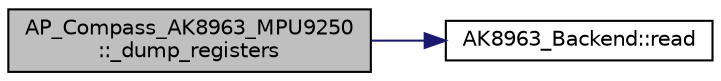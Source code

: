 digraph "AP_Compass_AK8963_MPU9250::_dump_registers"
{
 // INTERACTIVE_SVG=YES
  edge [fontname="Helvetica",fontsize="10",labelfontname="Helvetica",labelfontsize="10"];
  node [fontname="Helvetica",fontsize="10",shape=record];
  rankdir="LR";
  Node1 [label="AP_Compass_AK8963_MPU9250\l::_dump_registers",height=0.2,width=0.4,color="black", fillcolor="grey75", style="filled" fontcolor="black"];
  Node1 -> Node2 [color="midnightblue",fontsize="10",style="solid",fontname="Helvetica"];
  Node2 [label="AK8963_Backend::read",height=0.2,width=0.4,color="black", fillcolor="white", style="filled",URL="$classAK8963__Backend.html#a1c70a496cb1e61179d40dfa09319d09c"];
}
